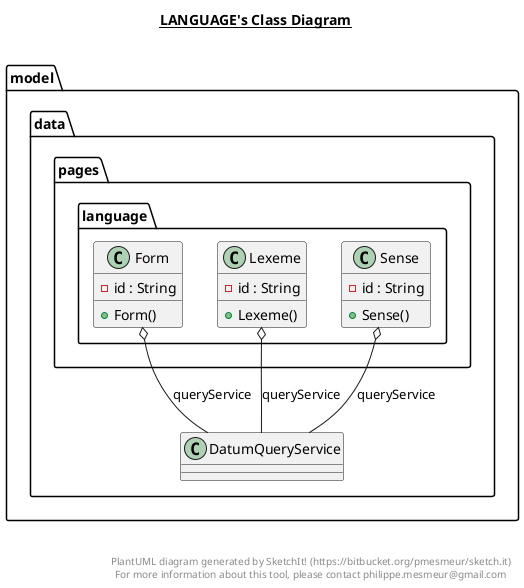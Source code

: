 @startuml

title __LANGUAGE's Class Diagram__\n

  namespace model.data {
    namespace pages {
      namespace language {
        class model.data.pages.language.Form {
            - id : String
            + Form()
        }
      }
    }
  }
  

  namespace model.data {
    namespace pages {
      namespace language {
        class model.data.pages.language.Lexeme {
            - id : String
            + Lexeme()
        }
      }
    }
  }
  

  namespace model.data {
    namespace pages {
      namespace language {
        class model.data.pages.language.Sense {
            - id : String
            + Sense()
        }
      }
    }
  }
  

  model.data.pages.language.Form o-- model.data.DatumQueryService : queryService
  model.data.pages.language.Lexeme o-- model.data.DatumQueryService : queryService
  model.data.pages.language.Sense o-- model.data.DatumQueryService : queryService


right footer


PlantUML diagram generated by SketchIt! (https://bitbucket.org/pmesmeur/sketch.it)
For more information about this tool, please contact philippe.mesmeur@gmail.com
endfooter

@enduml
